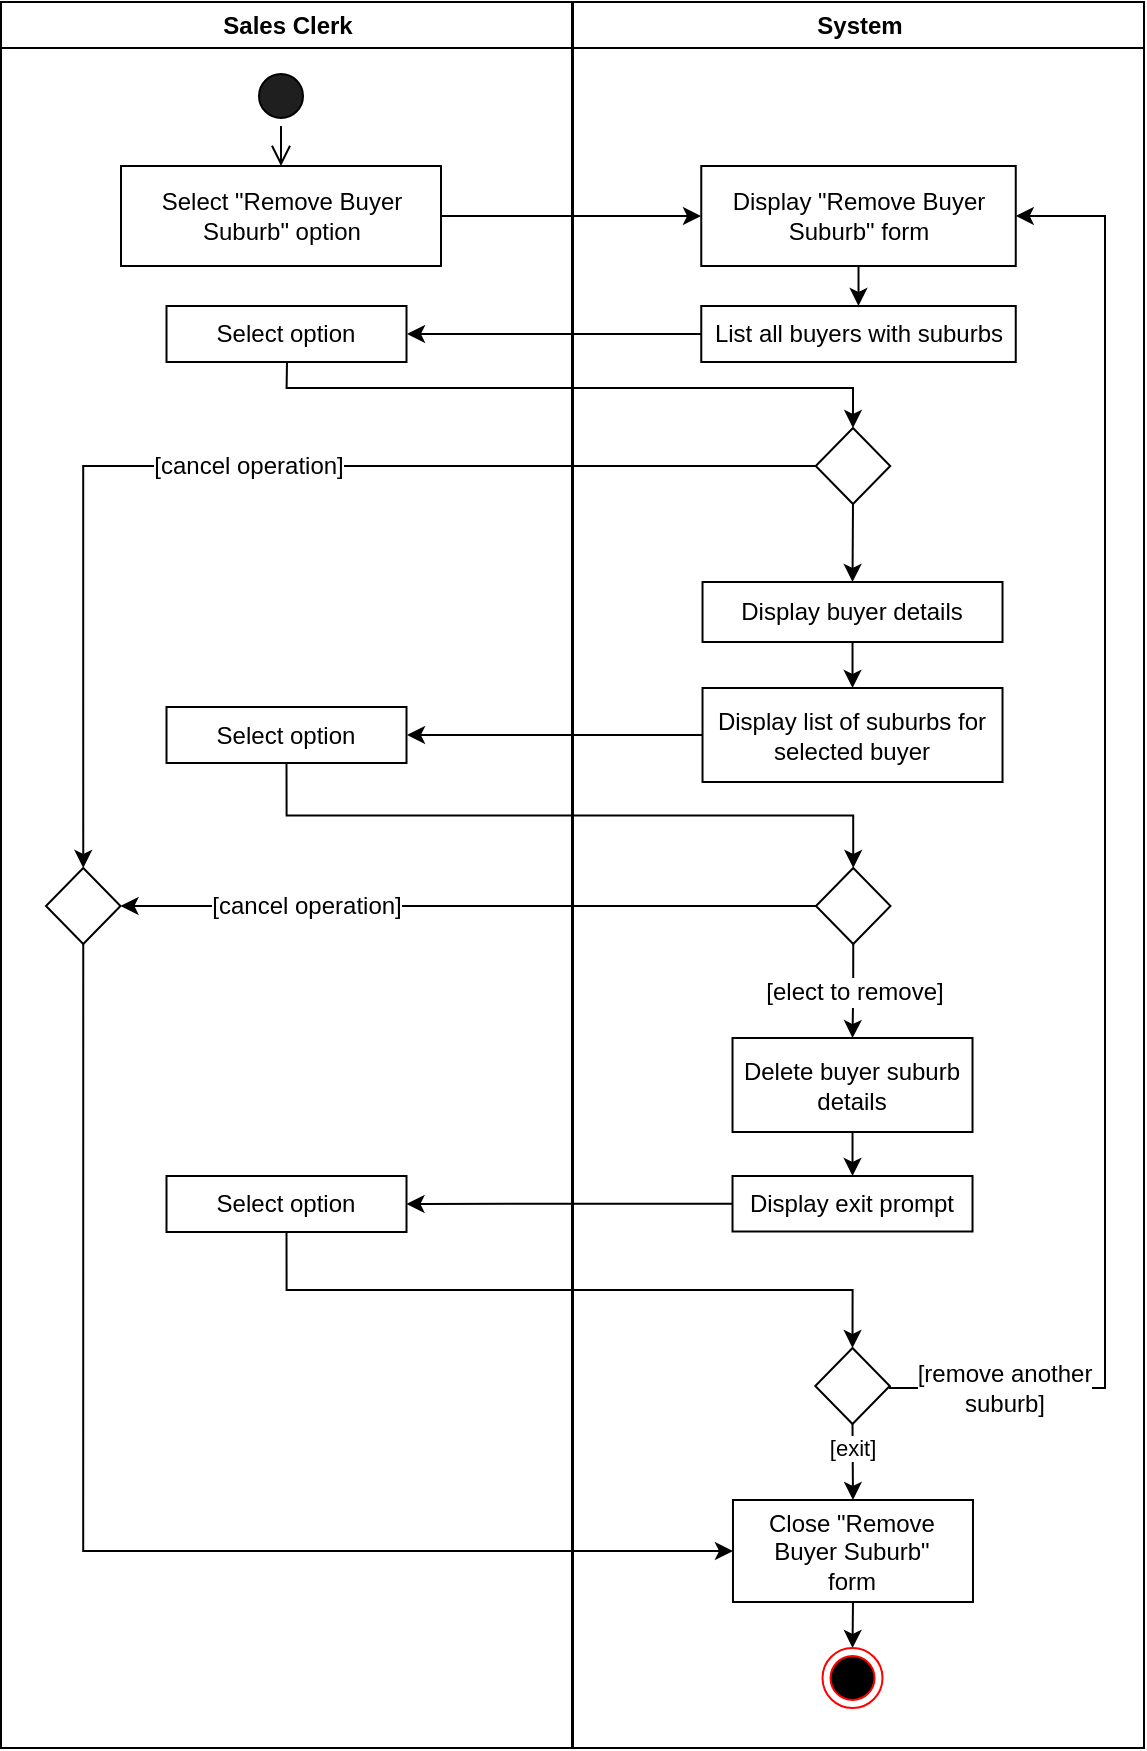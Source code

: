 <mxfile version="20.4.1" type="github"><diagram name="Page-1" id="e7e014a7-5840-1c2e-5031-d8a46d1fe8dd"><mxGraphModel dx="1277" dy="978" grid="1" gridSize="10" guides="1" tooltips="1" connect="1" arrows="1" fold="1" page="1" pageScale="1" pageWidth="1169" pageHeight="1654" math="0" shadow="0"><root><mxCell id="0"/><mxCell id="1" parent="0"/><mxCell id="2" value="Sales Clerk" style="swimlane;whiteSpace=wrap;rounded=0;deletable=0;movable=0;expand=1;collapsible=0;snapToPoint=1;" parent="1" vertex="1"><mxGeometry x="158.5" y="127" width="285.5" height="873" as="geometry"/></mxCell><mxCell id="5" value="" style="ellipse;shape=startState;rounded=0;whiteSpace=wrap;fillColor=#1F1F1F;snapToPoint=1;" parent="2" vertex="1"><mxGeometry x="125" y="32" width="30" height="30" as="geometry"/></mxCell><mxCell id="6" value="" style="edgeStyle=elbowEdgeStyle;elbow=horizontal;verticalAlign=bottom;endArrow=open;endSize=8;endFill=1;rounded=0;exitX=0.5;exitY=1;exitDx=0;exitDy=0;snapToPoint=1;entryX=0.5;entryY=0;entryDx=0;entryDy=0;" parent="2" source="5" target="7" edge="1"><mxGeometry x="100" y="40" as="geometry"><mxPoint x="115" y="110" as="targetPoint"/><mxPoint x="140.5" y="90" as="sourcePoint"/></mxGeometry></mxCell><mxCell id="7" value="Select &quot;Remove Buyer Suburb&quot; option" style="rounded=0;whiteSpace=wrap;snapToPoint=1;" parent="2" vertex="1"><mxGeometry x="60" y="82" width="160" height="50" as="geometry"/></mxCell><mxCell id="bqYrFDz9AfAW0xV19m9E-46" value="Select option" style="whiteSpace=wrap;html=1;rounded=0;snapToPoint=1;" parent="2" vertex="1"><mxGeometry x="82.75" y="152" width="120" height="28" as="geometry"/></mxCell><mxCell id="VSnS6wqzOySut8PEu_Ir-57" value="" style="rhombus;whiteSpace=wrap;html=1;rounded=0;snapToPoint=1;" parent="2" vertex="1"><mxGeometry x="22.5" y="433" width="37.25" height="38" as="geometry"/></mxCell><mxCell id="h0bp7gTQh3Y6S4Nnvwro-19" value="Select option" style="whiteSpace=wrap;html=1;rounded=0;snapToPoint=1;" parent="2" vertex="1"><mxGeometry x="82.75" y="352.5" width="120" height="28" as="geometry"/></mxCell><mxCell id="h0bp7gTQh3Y6S4Nnvwro-26" value="Select option" style="whiteSpace=wrap;html=1;rounded=0;snapToPoint=1;" parent="2" vertex="1"><mxGeometry x="82.75" y="587" width="120" height="28" as="geometry"/></mxCell><mxCell id="3" value="System" style="swimlane;whiteSpace=wrap;rounded=0;deletable=0;movable=0;expand=1;collapsible=0;snapToPoint=1;" parent="1" vertex="1"><mxGeometry x="444.5" y="127" width="285.5" height="873" as="geometry"/></mxCell><mxCell id="h0bp7gTQh3Y6S4Nnvwro-7" style="edgeStyle=orthogonalEdgeStyle;rounded=0;orthogonalLoop=1;jettySize=auto;html=1;exitX=0.5;exitY=1;exitDx=0;exitDy=0;entryX=0.5;entryY=0;entryDx=0;entryDy=0;snapToPoint=1;" parent="3" source="bqYrFDz9AfAW0xV19m9E-42" target="bqYrFDz9AfAW0xV19m9E-44" edge="1"><mxGeometry relative="1" as="geometry"/></mxCell><mxCell id="bqYrFDz9AfAW0xV19m9E-42" value="Display &quot;Remove Buyer Suburb&quot; form" style="whiteSpace=wrap;html=1;rounded=0;snapToPoint=1;" parent="3" vertex="1"><mxGeometry x="64.13" y="82" width="157.25" height="50" as="geometry"/></mxCell><mxCell id="bqYrFDz9AfAW0xV19m9E-44" value="List all buyers with suburbs" style="whiteSpace=wrap;html=1;rounded=0;snapToPoint=1;" parent="3" vertex="1"><mxGeometry x="64.13" y="152" width="157.25" height="28" as="geometry"/></mxCell><mxCell id="h0bp7gTQh3Y6S4Nnvwro-15" style="edgeStyle=orthogonalEdgeStyle;rounded=0;orthogonalLoop=1;jettySize=auto;html=1;exitX=0.5;exitY=1;exitDx=0;exitDy=0;entryX=0.5;entryY=0;entryDx=0;entryDy=0;" parent="3" source="bqYrFDz9AfAW0xV19m9E-48" target="VSnS6wqzOySut8PEu_Ir-7" edge="1"><mxGeometry relative="1" as="geometry"/></mxCell><mxCell id="bqYrFDz9AfAW0xV19m9E-48" value="" style="rhombus;whiteSpace=wrap;html=1;rounded=0;snapToPoint=1;" parent="3" vertex="1"><mxGeometry x="121.37" y="213" width="37.25" height="38" as="geometry"/></mxCell><mxCell id="h0bp7gTQh3Y6S4Nnvwro-16" style="edgeStyle=orthogonalEdgeStyle;rounded=0;orthogonalLoop=1;jettySize=auto;html=1;exitX=0.5;exitY=1;exitDx=0;exitDy=0;entryX=0.5;entryY=0;entryDx=0;entryDy=0;" parent="3" source="VSnS6wqzOySut8PEu_Ir-7" target="h0bp7gTQh3Y6S4Nnvwro-9" edge="1"><mxGeometry relative="1" as="geometry"/></mxCell><mxCell id="VSnS6wqzOySut8PEu_Ir-7" value="Display buyer details" style="whiteSpace=wrap;html=1;rounded=0;snapToPoint=1;" parent="3" vertex="1"><mxGeometry x="64.76" y="290" width="150" height="30" as="geometry"/></mxCell><mxCell id="VSnS6wqzOySut8PEu_Ir-62" value="[elect to remove]" style="edgeStyle=orthogonalEdgeStyle;rounded=0;orthogonalLoop=1;jettySize=auto;html=1;exitX=0.5;exitY=1;exitDx=0;exitDy=0;fontFamily=Helvetica;fontSize=12;fontColor=default;snapToPoint=1;entryX=0.5;entryY=0;entryDx=0;entryDy=0;" parent="3" source="VSnS6wqzOySut8PEu_Ir-11" target="h0bp7gTQh3Y6S4Nnvwro-22" edge="1"><mxGeometry relative="1" as="geometry"><mxPoint x="139.5" y="518" as="targetPoint"/></mxGeometry></mxCell><mxCell id="VSnS6wqzOySut8PEu_Ir-11" value="" style="rhombus;whiteSpace=wrap;html=1;rounded=0;snapToPoint=1;" parent="3" vertex="1"><mxGeometry x="121.5" y="433" width="37.25" height="38" as="geometry"/></mxCell><mxCell id="VSnS6wqzOySut8PEu_Ir-33" value="Display exit prompt" style="whiteSpace=wrap;html=1;rounded=0;snapToPoint=1;" parent="3" vertex="1"><mxGeometry x="79.76" y="587" width="120" height="27.75" as="geometry"/></mxCell><mxCell id="mUHFZ_PR1i2iyg2CIxJh-9" style="edgeStyle=orthogonalEdgeStyle;rounded=0;orthogonalLoop=1;jettySize=auto;html=1;exitX=0.5;exitY=1;exitDx=0;exitDy=0;entryX=0.5;entryY=0;entryDx=0;entryDy=0;" parent="3" source="VSnS6wqzOySut8PEu_Ir-39" target="VSnS6wqzOySut8PEu_Ir-41" edge="1"><mxGeometry relative="1" as="geometry"/></mxCell><mxCell id="VSnS6wqzOySut8PEu_Ir-39" value="Close &quot;Remove &lt;br&gt;Buyer Suburb&quot; &lt;br&gt;form" style="whiteSpace=wrap;html=1;rounded=0;snapToPoint=1;" parent="3" vertex="1"><mxGeometry x="79.99" y="749" width="120" height="51" as="geometry"/></mxCell><mxCell id="VSnS6wqzOySut8PEu_Ir-41" value="" style="ellipse;html=1;shape=endState;fillColor=#000000;strokeColor=#ff0000;rounded=0;fontFamily=Helvetica;fontSize=12;fontColor=default;snapToPoint=1;" parent="3" vertex="1"><mxGeometry x="124.76" y="823" width="30" height="30" as="geometry"/></mxCell><mxCell id="VSnS6wqzOySut8PEu_Ir-53" value="[remove another &lt;br&gt;suburb]" style="edgeStyle=orthogonalEdgeStyle;rounded=0;orthogonalLoop=1;jettySize=auto;html=1;exitX=1;exitY=0.5;exitDx=0;exitDy=0;fontFamily=Helvetica;fontSize=12;fontColor=default;entryX=1;entryY=0.5;entryDx=0;entryDy=0;snapToPoint=1;" parent="3" source="h0bp7gTQh3Y6S4Nnvwro-28" target="bqYrFDz9AfAW0xV19m9E-42" edge="1"><mxGeometry x="-0.843" relative="1" as="geometry"><mxPoint x="255.5" y="101.333" as="targetPoint"/><Array as="points"><mxPoint x="158" y="693"/><mxPoint x="266" y="693"/><mxPoint x="266" y="107"/></Array><mxPoint as="offset"/></mxGeometry></mxCell><mxCell id="h0bp7gTQh3Y6S4Nnvwro-9" value="Display list of suburbs for selected buyer" style="whiteSpace=wrap;html=1;rounded=0;" parent="3" vertex="1"><mxGeometry x="64.76" y="343" width="150" height="47" as="geometry"/></mxCell><mxCell id="h0bp7gTQh3Y6S4Nnvwro-25" style="edgeStyle=orthogonalEdgeStyle;rounded=0;orthogonalLoop=1;jettySize=auto;html=1;exitX=0.5;exitY=1;exitDx=0;exitDy=0;entryX=0.5;entryY=0;entryDx=0;entryDy=0;" parent="3" source="h0bp7gTQh3Y6S4Nnvwro-22" target="VSnS6wqzOySut8PEu_Ir-33" edge="1"><mxGeometry relative="1" as="geometry"/></mxCell><mxCell id="h0bp7gTQh3Y6S4Nnvwro-22" value="Delete buyer suburb details" style="rounded=0;whiteSpace=wrap;html=1;" parent="3" vertex="1"><mxGeometry x="79.76" y="518" width="120" height="47" as="geometry"/></mxCell><mxCell id="mUHFZ_PR1i2iyg2CIxJh-8" value="[exit]" style="edgeStyle=orthogonalEdgeStyle;rounded=0;orthogonalLoop=1;jettySize=auto;html=1;exitX=0.5;exitY=1;exitDx=0;exitDy=0;entryX=0.5;entryY=0;entryDx=0;entryDy=0;" parent="3" source="h0bp7gTQh3Y6S4Nnvwro-28" target="VSnS6wqzOySut8PEu_Ir-39" edge="1"><mxGeometry x="-0.368" relative="1" as="geometry"><mxPoint as="offset"/></mxGeometry></mxCell><mxCell id="h0bp7gTQh3Y6S4Nnvwro-28" value="" style="rhombus;whiteSpace=wrap;html=1;rounded=0;snapToPoint=1;" parent="3" vertex="1"><mxGeometry x="121.13" y="673" width="37.25" height="38" as="geometry"/></mxCell><mxCell id="bqYrFDz9AfAW0xV19m9E-43" value="" style="edgeStyle=orthogonalEdgeStyle;rounded=0;orthogonalLoop=1;jettySize=auto;html=1;snapToPoint=1;" parent="1" source="7" target="bqYrFDz9AfAW0xV19m9E-42" edge="1"><mxGeometry relative="1" as="geometry"/></mxCell><mxCell id="bqYrFDz9AfAW0xV19m9E-47" value="" style="edgeStyle=orthogonalEdgeStyle;rounded=0;orthogonalLoop=1;jettySize=auto;html=1;snapToPoint=1;" parent="1" source="bqYrFDz9AfAW0xV19m9E-44" target="bqYrFDz9AfAW0xV19m9E-46" edge="1"><mxGeometry relative="1" as="geometry"/></mxCell><mxCell id="bqYrFDz9AfAW0xV19m9E-49" value="" style="edgeStyle=orthogonalEdgeStyle;rounded=0;orthogonalLoop=1;jettySize=auto;html=1;entryX=0.5;entryY=0;entryDx=0;entryDy=0;snapToPoint=1;" parent="1" source="bqYrFDz9AfAW0xV19m9E-46" target="bqYrFDz9AfAW0xV19m9E-48" edge="1"><mxGeometry relative="1" as="geometry"><Array as="points"><mxPoint x="301" y="320"/><mxPoint x="585" y="320"/></Array></mxGeometry></mxCell><mxCell id="VSnS6wqzOySut8PEu_Ir-52" value="[cancel operation]" style="endArrow=classic;html=1;rounded=0;fontFamily=Helvetica;fontSize=12;fontColor=default;snapToPoint=1;exitX=0;exitY=0.5;exitDx=0;exitDy=0;entryX=1;entryY=0.5;entryDx=0;entryDy=0;" parent="1" source="VSnS6wqzOySut8PEu_Ir-11" target="VSnS6wqzOySut8PEu_Ir-57" edge="1"><mxGeometry x="0.468" width="50" height="50" relative="1" as="geometry"><mxPoint x="380" y="940" as="sourcePoint"/><mxPoint x="230" y="580" as="targetPoint"/><Array as="points"/><mxPoint as="offset"/></mxGeometry></mxCell><mxCell id="VSnS6wqzOySut8PEu_Ir-59" value="[cancel operation]" style="edgeStyle=orthogonalEdgeStyle;rounded=0;orthogonalLoop=1;jettySize=auto;html=1;exitX=0;exitY=0.5;exitDx=0;exitDy=0;entryX=0.5;entryY=0;entryDx=0;entryDy=0;fontFamily=Helvetica;fontSize=12;fontColor=default;snapToPoint=1;" parent="1" source="bqYrFDz9AfAW0xV19m9E-48" target="VSnS6wqzOySut8PEu_Ir-57" edge="1"><mxGeometry relative="1" as="geometry"/></mxCell><mxCell id="h0bp7gTQh3Y6S4Nnvwro-20" style="edgeStyle=orthogonalEdgeStyle;rounded=0;orthogonalLoop=1;jettySize=auto;html=1;exitX=0;exitY=0.5;exitDx=0;exitDy=0;" parent="1" source="h0bp7gTQh3Y6S4Nnvwro-9" target="h0bp7gTQh3Y6S4Nnvwro-19" edge="1"><mxGeometry relative="1" as="geometry"/></mxCell><mxCell id="h0bp7gTQh3Y6S4Nnvwro-21" style="edgeStyle=orthogonalEdgeStyle;rounded=0;orthogonalLoop=1;jettySize=auto;html=1;exitX=0.5;exitY=1;exitDx=0;exitDy=0;entryX=0.5;entryY=0;entryDx=0;entryDy=0;" parent="1" source="h0bp7gTQh3Y6S4Nnvwro-19" target="VSnS6wqzOySut8PEu_Ir-11" edge="1"><mxGeometry relative="1" as="geometry"/></mxCell><mxCell id="h0bp7gTQh3Y6S4Nnvwro-27" style="edgeStyle=orthogonalEdgeStyle;rounded=0;orthogonalLoop=1;jettySize=auto;html=1;exitX=0;exitY=0.5;exitDx=0;exitDy=0;entryX=1;entryY=0.5;entryDx=0;entryDy=0;" parent="1" source="VSnS6wqzOySut8PEu_Ir-33" target="h0bp7gTQh3Y6S4Nnvwro-26" edge="1"><mxGeometry relative="1" as="geometry"/></mxCell><mxCell id="h0bp7gTQh3Y6S4Nnvwro-29" style="edgeStyle=orthogonalEdgeStyle;rounded=0;orthogonalLoop=1;jettySize=auto;html=1;exitX=0.5;exitY=1;exitDx=0;exitDy=0;entryX=0.5;entryY=0;entryDx=0;entryDy=0;" parent="1" source="h0bp7gTQh3Y6S4Nnvwro-26" target="h0bp7gTQh3Y6S4Nnvwro-28" edge="1"><mxGeometry relative="1" as="geometry"/></mxCell><mxCell id="VSnS6wqzOySut8PEu_Ir-60" style="edgeStyle=orthogonalEdgeStyle;rounded=0;orthogonalLoop=1;jettySize=auto;html=1;exitX=0.5;exitY=1;exitDx=0;exitDy=0;fontFamily=Helvetica;fontSize=12;fontColor=default;snapToPoint=1;entryX=0;entryY=0.5;entryDx=0;entryDy=0;" parent="1" source="VSnS6wqzOySut8PEu_Ir-57" target="VSnS6wqzOySut8PEu_Ir-39" edge="1"><mxGeometry relative="1" as="geometry"><mxPoint x="565.63" y="908.5" as="targetPoint"/></mxGeometry></mxCell></root></mxGraphModel></diagram></mxfile>